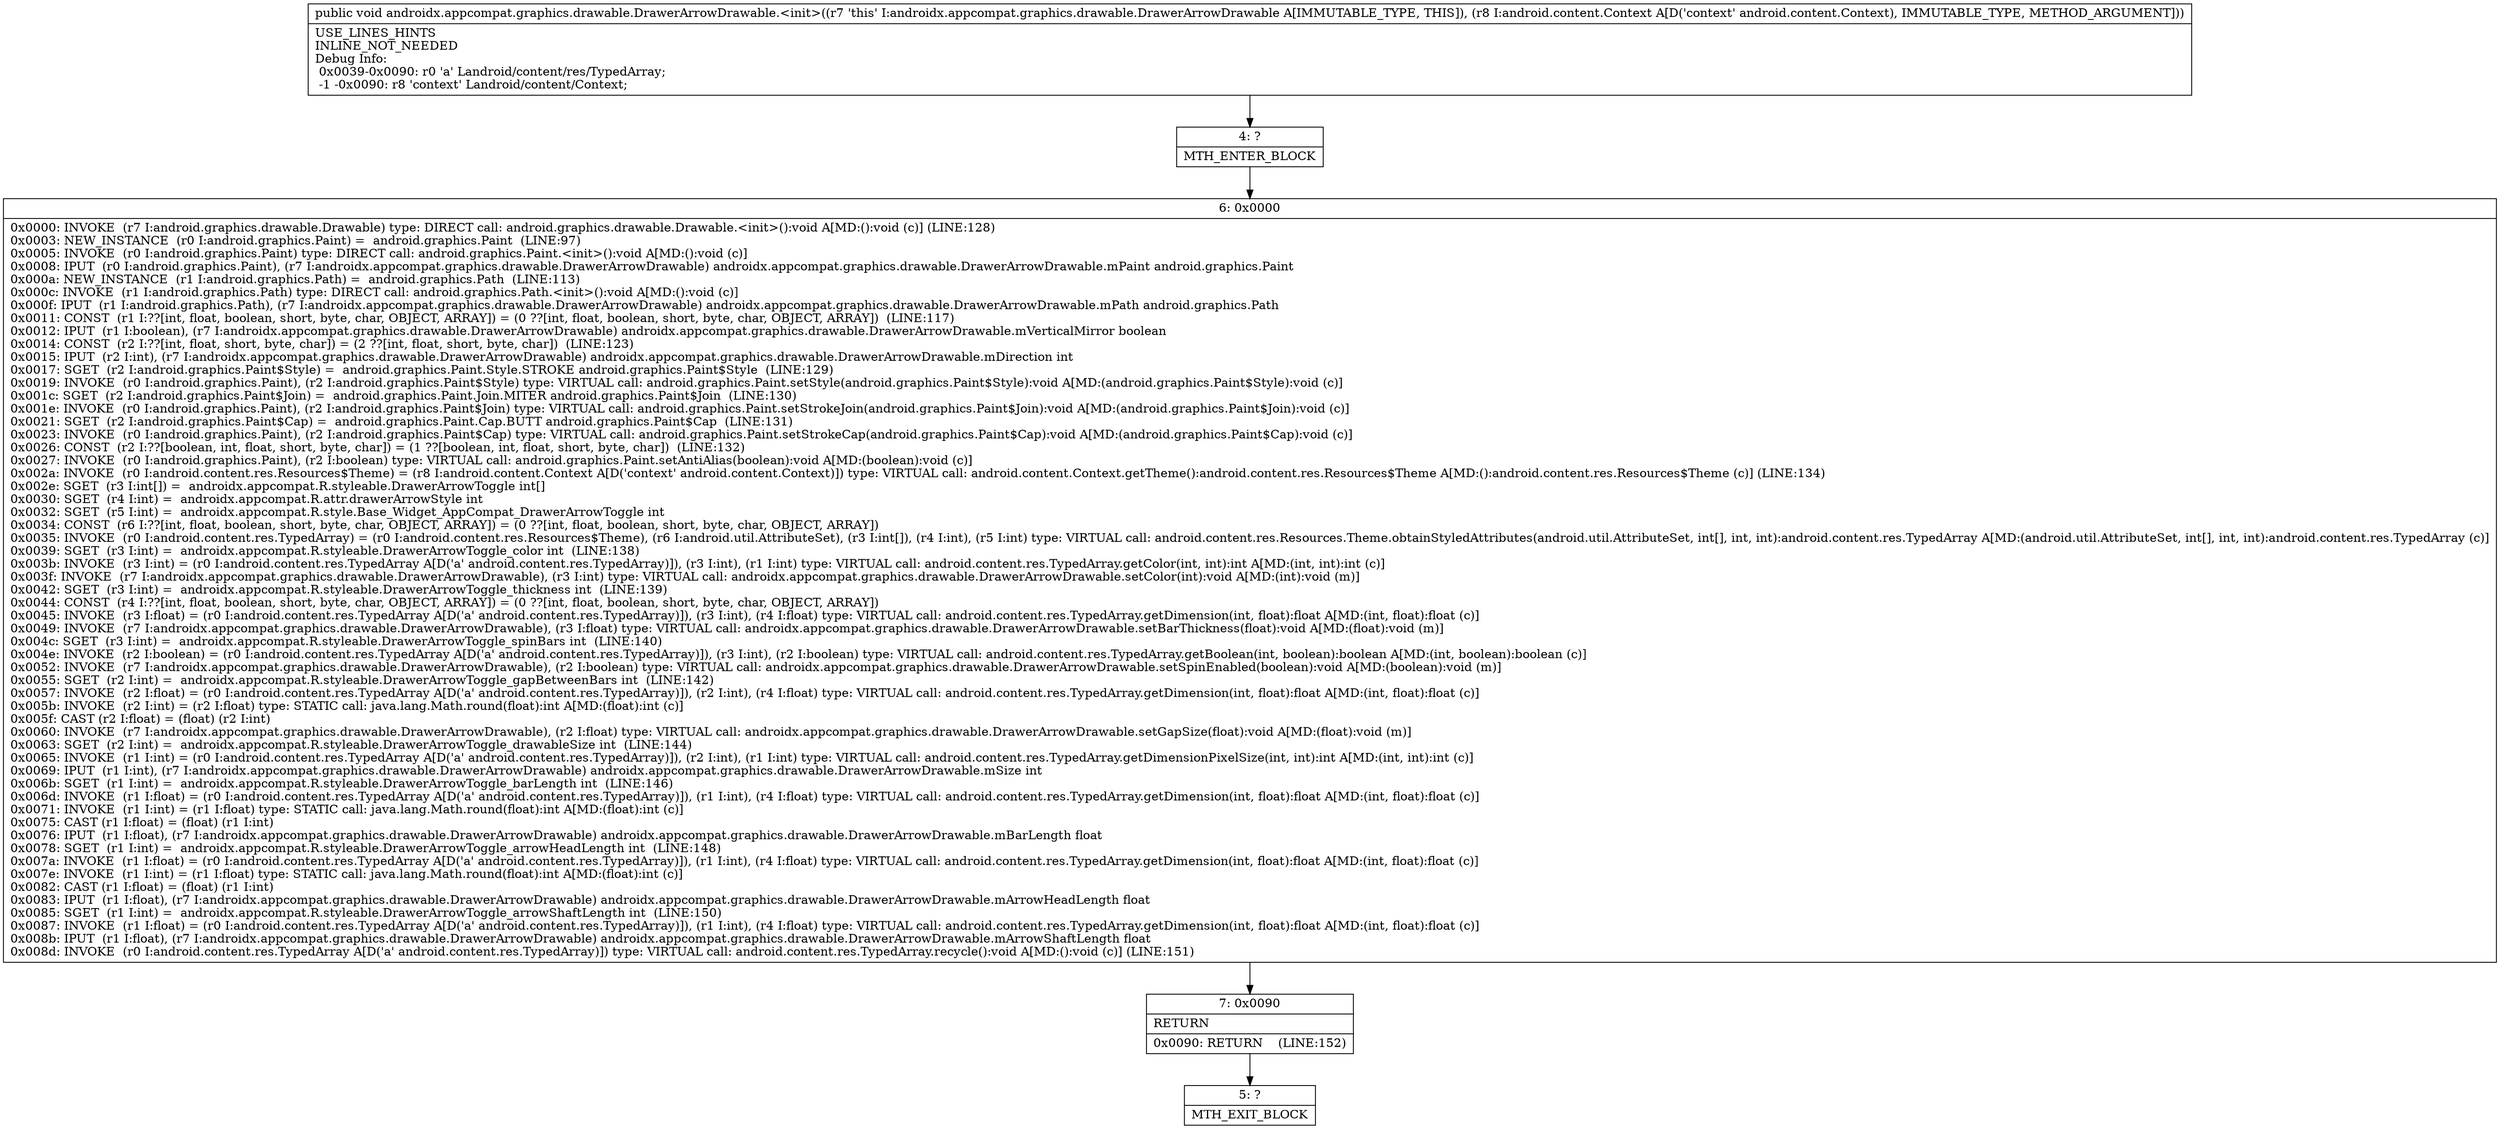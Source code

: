 digraph "CFG forandroidx.appcompat.graphics.drawable.DrawerArrowDrawable.\<init\>(Landroid\/content\/Context;)V" {
Node_4 [shape=record,label="{4\:\ ?|MTH_ENTER_BLOCK\l}"];
Node_6 [shape=record,label="{6\:\ 0x0000|0x0000: INVOKE  (r7 I:android.graphics.drawable.Drawable) type: DIRECT call: android.graphics.drawable.Drawable.\<init\>():void A[MD:():void (c)] (LINE:128)\l0x0003: NEW_INSTANCE  (r0 I:android.graphics.Paint) =  android.graphics.Paint  (LINE:97)\l0x0005: INVOKE  (r0 I:android.graphics.Paint) type: DIRECT call: android.graphics.Paint.\<init\>():void A[MD:():void (c)]\l0x0008: IPUT  (r0 I:android.graphics.Paint), (r7 I:androidx.appcompat.graphics.drawable.DrawerArrowDrawable) androidx.appcompat.graphics.drawable.DrawerArrowDrawable.mPaint android.graphics.Paint \l0x000a: NEW_INSTANCE  (r1 I:android.graphics.Path) =  android.graphics.Path  (LINE:113)\l0x000c: INVOKE  (r1 I:android.graphics.Path) type: DIRECT call: android.graphics.Path.\<init\>():void A[MD:():void (c)]\l0x000f: IPUT  (r1 I:android.graphics.Path), (r7 I:androidx.appcompat.graphics.drawable.DrawerArrowDrawable) androidx.appcompat.graphics.drawable.DrawerArrowDrawable.mPath android.graphics.Path \l0x0011: CONST  (r1 I:??[int, float, boolean, short, byte, char, OBJECT, ARRAY]) = (0 ??[int, float, boolean, short, byte, char, OBJECT, ARRAY])  (LINE:117)\l0x0012: IPUT  (r1 I:boolean), (r7 I:androidx.appcompat.graphics.drawable.DrawerArrowDrawable) androidx.appcompat.graphics.drawable.DrawerArrowDrawable.mVerticalMirror boolean \l0x0014: CONST  (r2 I:??[int, float, short, byte, char]) = (2 ??[int, float, short, byte, char])  (LINE:123)\l0x0015: IPUT  (r2 I:int), (r7 I:androidx.appcompat.graphics.drawable.DrawerArrowDrawable) androidx.appcompat.graphics.drawable.DrawerArrowDrawable.mDirection int \l0x0017: SGET  (r2 I:android.graphics.Paint$Style) =  android.graphics.Paint.Style.STROKE android.graphics.Paint$Style  (LINE:129)\l0x0019: INVOKE  (r0 I:android.graphics.Paint), (r2 I:android.graphics.Paint$Style) type: VIRTUAL call: android.graphics.Paint.setStyle(android.graphics.Paint$Style):void A[MD:(android.graphics.Paint$Style):void (c)]\l0x001c: SGET  (r2 I:android.graphics.Paint$Join) =  android.graphics.Paint.Join.MITER android.graphics.Paint$Join  (LINE:130)\l0x001e: INVOKE  (r0 I:android.graphics.Paint), (r2 I:android.graphics.Paint$Join) type: VIRTUAL call: android.graphics.Paint.setStrokeJoin(android.graphics.Paint$Join):void A[MD:(android.graphics.Paint$Join):void (c)]\l0x0021: SGET  (r2 I:android.graphics.Paint$Cap) =  android.graphics.Paint.Cap.BUTT android.graphics.Paint$Cap  (LINE:131)\l0x0023: INVOKE  (r0 I:android.graphics.Paint), (r2 I:android.graphics.Paint$Cap) type: VIRTUAL call: android.graphics.Paint.setStrokeCap(android.graphics.Paint$Cap):void A[MD:(android.graphics.Paint$Cap):void (c)]\l0x0026: CONST  (r2 I:??[boolean, int, float, short, byte, char]) = (1 ??[boolean, int, float, short, byte, char])  (LINE:132)\l0x0027: INVOKE  (r0 I:android.graphics.Paint), (r2 I:boolean) type: VIRTUAL call: android.graphics.Paint.setAntiAlias(boolean):void A[MD:(boolean):void (c)]\l0x002a: INVOKE  (r0 I:android.content.res.Resources$Theme) = (r8 I:android.content.Context A[D('context' android.content.Context)]) type: VIRTUAL call: android.content.Context.getTheme():android.content.res.Resources$Theme A[MD:():android.content.res.Resources$Theme (c)] (LINE:134)\l0x002e: SGET  (r3 I:int[]) =  androidx.appcompat.R.styleable.DrawerArrowToggle int[] \l0x0030: SGET  (r4 I:int) =  androidx.appcompat.R.attr.drawerArrowStyle int \l0x0032: SGET  (r5 I:int) =  androidx.appcompat.R.style.Base_Widget_AppCompat_DrawerArrowToggle int \l0x0034: CONST  (r6 I:??[int, float, boolean, short, byte, char, OBJECT, ARRAY]) = (0 ??[int, float, boolean, short, byte, char, OBJECT, ARRAY]) \l0x0035: INVOKE  (r0 I:android.content.res.TypedArray) = (r0 I:android.content.res.Resources$Theme), (r6 I:android.util.AttributeSet), (r3 I:int[]), (r4 I:int), (r5 I:int) type: VIRTUAL call: android.content.res.Resources.Theme.obtainStyledAttributes(android.util.AttributeSet, int[], int, int):android.content.res.TypedArray A[MD:(android.util.AttributeSet, int[], int, int):android.content.res.TypedArray (c)]\l0x0039: SGET  (r3 I:int) =  androidx.appcompat.R.styleable.DrawerArrowToggle_color int  (LINE:138)\l0x003b: INVOKE  (r3 I:int) = (r0 I:android.content.res.TypedArray A[D('a' android.content.res.TypedArray)]), (r3 I:int), (r1 I:int) type: VIRTUAL call: android.content.res.TypedArray.getColor(int, int):int A[MD:(int, int):int (c)]\l0x003f: INVOKE  (r7 I:androidx.appcompat.graphics.drawable.DrawerArrowDrawable), (r3 I:int) type: VIRTUAL call: androidx.appcompat.graphics.drawable.DrawerArrowDrawable.setColor(int):void A[MD:(int):void (m)]\l0x0042: SGET  (r3 I:int) =  androidx.appcompat.R.styleable.DrawerArrowToggle_thickness int  (LINE:139)\l0x0044: CONST  (r4 I:??[int, float, boolean, short, byte, char, OBJECT, ARRAY]) = (0 ??[int, float, boolean, short, byte, char, OBJECT, ARRAY]) \l0x0045: INVOKE  (r3 I:float) = (r0 I:android.content.res.TypedArray A[D('a' android.content.res.TypedArray)]), (r3 I:int), (r4 I:float) type: VIRTUAL call: android.content.res.TypedArray.getDimension(int, float):float A[MD:(int, float):float (c)]\l0x0049: INVOKE  (r7 I:androidx.appcompat.graphics.drawable.DrawerArrowDrawable), (r3 I:float) type: VIRTUAL call: androidx.appcompat.graphics.drawable.DrawerArrowDrawable.setBarThickness(float):void A[MD:(float):void (m)]\l0x004c: SGET  (r3 I:int) =  androidx.appcompat.R.styleable.DrawerArrowToggle_spinBars int  (LINE:140)\l0x004e: INVOKE  (r2 I:boolean) = (r0 I:android.content.res.TypedArray A[D('a' android.content.res.TypedArray)]), (r3 I:int), (r2 I:boolean) type: VIRTUAL call: android.content.res.TypedArray.getBoolean(int, boolean):boolean A[MD:(int, boolean):boolean (c)]\l0x0052: INVOKE  (r7 I:androidx.appcompat.graphics.drawable.DrawerArrowDrawable), (r2 I:boolean) type: VIRTUAL call: androidx.appcompat.graphics.drawable.DrawerArrowDrawable.setSpinEnabled(boolean):void A[MD:(boolean):void (m)]\l0x0055: SGET  (r2 I:int) =  androidx.appcompat.R.styleable.DrawerArrowToggle_gapBetweenBars int  (LINE:142)\l0x0057: INVOKE  (r2 I:float) = (r0 I:android.content.res.TypedArray A[D('a' android.content.res.TypedArray)]), (r2 I:int), (r4 I:float) type: VIRTUAL call: android.content.res.TypedArray.getDimension(int, float):float A[MD:(int, float):float (c)]\l0x005b: INVOKE  (r2 I:int) = (r2 I:float) type: STATIC call: java.lang.Math.round(float):int A[MD:(float):int (c)]\l0x005f: CAST (r2 I:float) = (float) (r2 I:int) \l0x0060: INVOKE  (r7 I:androidx.appcompat.graphics.drawable.DrawerArrowDrawable), (r2 I:float) type: VIRTUAL call: androidx.appcompat.graphics.drawable.DrawerArrowDrawable.setGapSize(float):void A[MD:(float):void (m)]\l0x0063: SGET  (r2 I:int) =  androidx.appcompat.R.styleable.DrawerArrowToggle_drawableSize int  (LINE:144)\l0x0065: INVOKE  (r1 I:int) = (r0 I:android.content.res.TypedArray A[D('a' android.content.res.TypedArray)]), (r2 I:int), (r1 I:int) type: VIRTUAL call: android.content.res.TypedArray.getDimensionPixelSize(int, int):int A[MD:(int, int):int (c)]\l0x0069: IPUT  (r1 I:int), (r7 I:androidx.appcompat.graphics.drawable.DrawerArrowDrawable) androidx.appcompat.graphics.drawable.DrawerArrowDrawable.mSize int \l0x006b: SGET  (r1 I:int) =  androidx.appcompat.R.styleable.DrawerArrowToggle_barLength int  (LINE:146)\l0x006d: INVOKE  (r1 I:float) = (r0 I:android.content.res.TypedArray A[D('a' android.content.res.TypedArray)]), (r1 I:int), (r4 I:float) type: VIRTUAL call: android.content.res.TypedArray.getDimension(int, float):float A[MD:(int, float):float (c)]\l0x0071: INVOKE  (r1 I:int) = (r1 I:float) type: STATIC call: java.lang.Math.round(float):int A[MD:(float):int (c)]\l0x0075: CAST (r1 I:float) = (float) (r1 I:int) \l0x0076: IPUT  (r1 I:float), (r7 I:androidx.appcompat.graphics.drawable.DrawerArrowDrawable) androidx.appcompat.graphics.drawable.DrawerArrowDrawable.mBarLength float \l0x0078: SGET  (r1 I:int) =  androidx.appcompat.R.styleable.DrawerArrowToggle_arrowHeadLength int  (LINE:148)\l0x007a: INVOKE  (r1 I:float) = (r0 I:android.content.res.TypedArray A[D('a' android.content.res.TypedArray)]), (r1 I:int), (r4 I:float) type: VIRTUAL call: android.content.res.TypedArray.getDimension(int, float):float A[MD:(int, float):float (c)]\l0x007e: INVOKE  (r1 I:int) = (r1 I:float) type: STATIC call: java.lang.Math.round(float):int A[MD:(float):int (c)]\l0x0082: CAST (r1 I:float) = (float) (r1 I:int) \l0x0083: IPUT  (r1 I:float), (r7 I:androidx.appcompat.graphics.drawable.DrawerArrowDrawable) androidx.appcompat.graphics.drawable.DrawerArrowDrawable.mArrowHeadLength float \l0x0085: SGET  (r1 I:int) =  androidx.appcompat.R.styleable.DrawerArrowToggle_arrowShaftLength int  (LINE:150)\l0x0087: INVOKE  (r1 I:float) = (r0 I:android.content.res.TypedArray A[D('a' android.content.res.TypedArray)]), (r1 I:int), (r4 I:float) type: VIRTUAL call: android.content.res.TypedArray.getDimension(int, float):float A[MD:(int, float):float (c)]\l0x008b: IPUT  (r1 I:float), (r7 I:androidx.appcompat.graphics.drawable.DrawerArrowDrawable) androidx.appcompat.graphics.drawable.DrawerArrowDrawable.mArrowShaftLength float \l0x008d: INVOKE  (r0 I:android.content.res.TypedArray A[D('a' android.content.res.TypedArray)]) type: VIRTUAL call: android.content.res.TypedArray.recycle():void A[MD:():void (c)] (LINE:151)\l}"];
Node_7 [shape=record,label="{7\:\ 0x0090|RETURN\l|0x0090: RETURN    (LINE:152)\l}"];
Node_5 [shape=record,label="{5\:\ ?|MTH_EXIT_BLOCK\l}"];
MethodNode[shape=record,label="{public void androidx.appcompat.graphics.drawable.DrawerArrowDrawable.\<init\>((r7 'this' I:androidx.appcompat.graphics.drawable.DrawerArrowDrawable A[IMMUTABLE_TYPE, THIS]), (r8 I:android.content.Context A[D('context' android.content.Context), IMMUTABLE_TYPE, METHOD_ARGUMENT]))  | USE_LINES_HINTS\lINLINE_NOT_NEEDED\lDebug Info:\l  0x0039\-0x0090: r0 'a' Landroid\/content\/res\/TypedArray;\l  \-1 \-0x0090: r8 'context' Landroid\/content\/Context;\l}"];
MethodNode -> Node_4;Node_4 -> Node_6;
Node_6 -> Node_7;
Node_7 -> Node_5;
}

